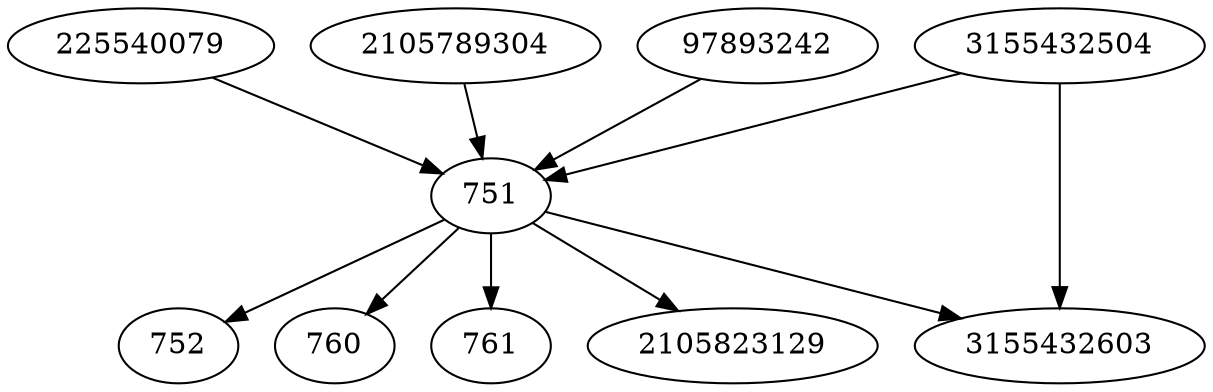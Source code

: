 strict digraph  {
3155432504;
225540079;
752;
751;
2105789304;
760;
761;
2105823129;
3155432603;
97893242;
3155432504 -> 751;
3155432504 -> 3155432603;
225540079 -> 751;
751 -> 752;
751 -> 2105823129;
751 -> 3155432603;
751 -> 760;
751 -> 761;
2105789304 -> 751;
97893242 -> 751;
}
